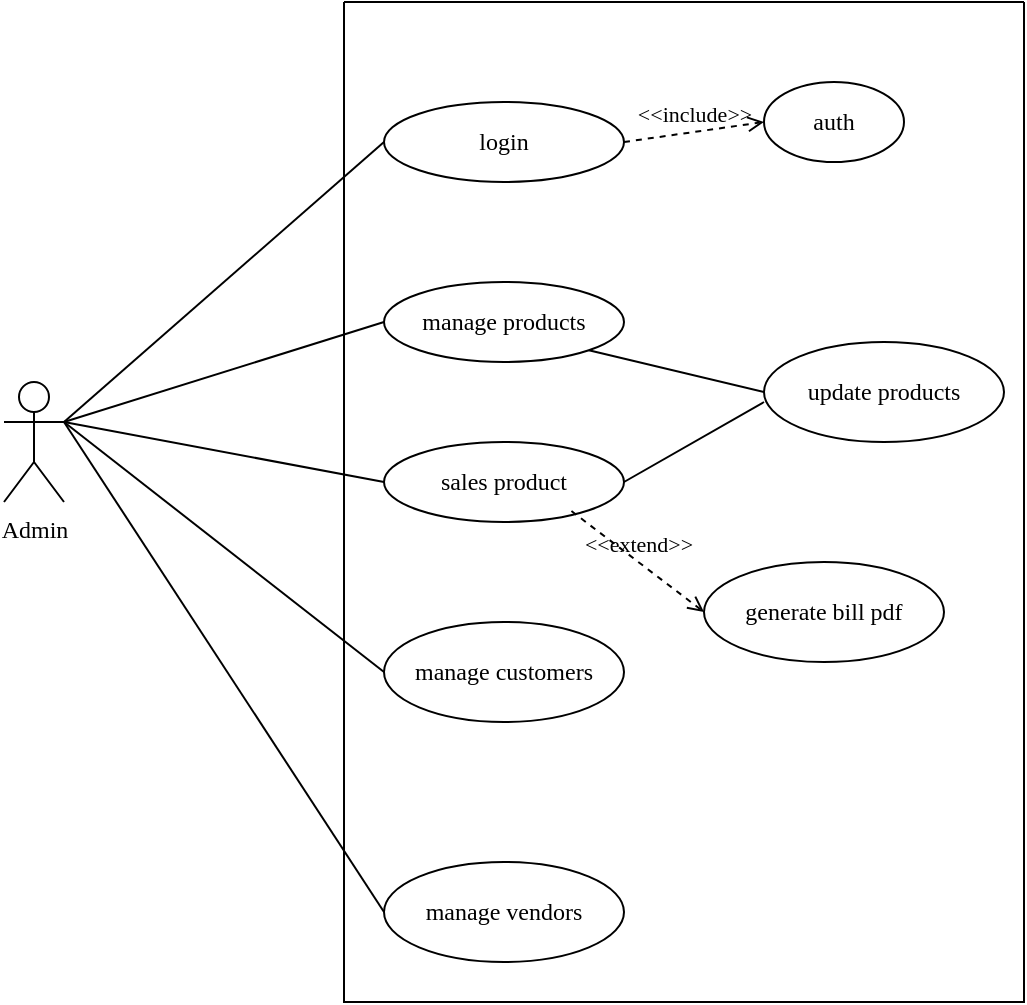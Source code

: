 <mxfile version="27.1.1">
  <diagram name="Page-1" id="i0f7Tduj0NU9HGapby3v">
    <mxGraphModel grid="1" page="1" gridSize="10" guides="1" tooltips="1" connect="1" arrows="1" fold="1" pageScale="1" pageWidth="850" pageHeight="1100" math="0" shadow="0">
      <root>
        <mxCell id="0" />
        <mxCell id="1" parent="0" />
        <mxCell id="NSyZcT0MAuodeEQoMW4F-1" value="" style="swimlane;startSize=0;fontFamily=Times New Roman;" vertex="1" parent="1">
          <mxGeometry x="320" y="200" width="340" height="500" as="geometry" />
        </mxCell>
        <mxCell id="NSyZcT0MAuodeEQoMW4F-6" value="login" style="ellipse;whiteSpace=wrap;html=1;fontFamily=Times New Roman;" vertex="1" parent="NSyZcT0MAuodeEQoMW4F-1">
          <mxGeometry x="20" y="50" width="120" height="40" as="geometry" />
        </mxCell>
        <mxCell id="NSyZcT0MAuodeEQoMW4F-5" value="manage products" style="ellipse;whiteSpace=wrap;html=1;fontFamily=Times New Roman;" vertex="1" parent="NSyZcT0MAuodeEQoMW4F-1">
          <mxGeometry x="20" y="140" width="120" height="40" as="geometry" />
        </mxCell>
        <mxCell id="NSyZcT0MAuodeEQoMW4F-4" value="manage vendors" style="ellipse;whiteSpace=wrap;html=1;fontFamily=Times New Roman;" vertex="1" parent="NSyZcT0MAuodeEQoMW4F-1">
          <mxGeometry x="20" y="430" width="120" height="50" as="geometry" />
        </mxCell>
        <mxCell id="NSyZcT0MAuodeEQoMW4F-3" value="manage customers" style="ellipse;whiteSpace=wrap;html=1;fontFamily=Times New Roman;" vertex="1" parent="NSyZcT0MAuodeEQoMW4F-1">
          <mxGeometry x="20" y="310" width="120" height="50" as="geometry" />
        </mxCell>
        <mxCell id="NSyZcT0MAuodeEQoMW4F-2" value="sales product" style="ellipse;whiteSpace=wrap;html=1;fontFamily=Times New Roman;" vertex="1" parent="NSyZcT0MAuodeEQoMW4F-1">
          <mxGeometry x="20" y="220" width="120" height="40" as="geometry" />
        </mxCell>
        <mxCell id="NSyZcT0MAuodeEQoMW4F-11" value="generate bill pdf" style="ellipse;whiteSpace=wrap;html=1;fontFamily=Times New Roman;" vertex="1" parent="NSyZcT0MAuodeEQoMW4F-1">
          <mxGeometry x="180" y="280" width="120" height="50" as="geometry" />
        </mxCell>
        <mxCell id="NSyZcT0MAuodeEQoMW4F-10" value="update products" style="ellipse;whiteSpace=wrap;html=1;fontFamily=Times New Roman;" vertex="1" parent="NSyZcT0MAuodeEQoMW4F-1">
          <mxGeometry x="210" y="170" width="120" height="50" as="geometry" />
        </mxCell>
        <mxCell id="NSyZcT0MAuodeEQoMW4F-14" value="auth" style="ellipse;whiteSpace=wrap;html=1;fontFamily=Times New Roman;" vertex="1" parent="NSyZcT0MAuodeEQoMW4F-1">
          <mxGeometry x="210" y="40" width="70" height="40" as="geometry" />
        </mxCell>
        <mxCell id="NSyZcT0MAuodeEQoMW4F-15" value="&amp;lt;&amp;lt;include&amp;gt;&amp;gt;" style="html=1;verticalAlign=bottom;labelBackgroundColor=none;endArrow=open;endFill=0;dashed=1;rounded=0;exitX=1;exitY=0.5;exitDx=0;exitDy=0;entryX=0;entryY=0.5;entryDx=0;entryDy=0;fontFamily=Times New Roman;" edge="1" parent="NSyZcT0MAuodeEQoMW4F-1" source="NSyZcT0MAuodeEQoMW4F-6" target="NSyZcT0MAuodeEQoMW4F-14">
          <mxGeometry width="160" relative="1" as="geometry">
            <mxPoint x="130" y="130" as="sourcePoint" />
            <mxPoint x="290" y="130" as="targetPoint" />
          </mxGeometry>
        </mxCell>
        <mxCell id="NSyZcT0MAuodeEQoMW4F-18" value="" style="endArrow=none;html=1;rounded=0;entryX=0;entryY=0.5;entryDx=0;entryDy=0;exitX=1;exitY=1;exitDx=0;exitDy=0;fontFamily=Times New Roman;" edge="1" parent="NSyZcT0MAuodeEQoMW4F-1" source="NSyZcT0MAuodeEQoMW4F-5" target="NSyZcT0MAuodeEQoMW4F-10">
          <mxGeometry width="50" height="50" relative="1" as="geometry">
            <mxPoint x="140" y="180" as="sourcePoint" />
            <mxPoint x="190" y="130" as="targetPoint" />
          </mxGeometry>
        </mxCell>
        <mxCell id="NSyZcT0MAuodeEQoMW4F-17" value="" style="endArrow=none;html=1;rounded=0;exitX=1;exitY=0.5;exitDx=0;exitDy=0;fontFamily=Times New Roman;" edge="1" parent="NSyZcT0MAuodeEQoMW4F-1" source="NSyZcT0MAuodeEQoMW4F-2">
          <mxGeometry width="50" height="50" relative="1" as="geometry">
            <mxPoint x="200" y="160" as="sourcePoint" />
            <mxPoint x="210" y="200" as="targetPoint" />
          </mxGeometry>
        </mxCell>
        <mxCell id="NSyZcT0MAuodeEQoMW4F-25" value="&amp;lt;&amp;lt;extend&amp;gt;&amp;gt;" style="html=1;verticalAlign=bottom;labelBackgroundColor=none;endArrow=open;endFill=0;dashed=1;rounded=0;entryX=0;entryY=0.5;entryDx=0;entryDy=0;exitX=0.781;exitY=0.863;exitDx=0;exitDy=0;exitPerimeter=0;fontFamily=Times New Roman;" edge="1" parent="NSyZcT0MAuodeEQoMW4F-1" source="NSyZcT0MAuodeEQoMW4F-2" target="NSyZcT0MAuodeEQoMW4F-11">
          <mxGeometry width="160" relative="1" as="geometry">
            <mxPoint x="90" y="260" as="sourcePoint" />
            <mxPoint x="250" y="260" as="targetPoint" />
          </mxGeometry>
        </mxCell>
        <mxCell id="NSyZcT0MAuodeEQoMW4F-7" value="Admin" style="shape=umlActor;verticalLabelPosition=bottom;verticalAlign=top;html=1;outlineConnect=0;fontFamily=Times New Roman;" vertex="1" parent="1">
          <mxGeometry x="150" y="390" width="30" height="60" as="geometry" />
        </mxCell>
        <mxCell id="NSyZcT0MAuodeEQoMW4F-16" value="" style="endArrow=none;html=1;rounded=0;exitX=1;exitY=0.333;exitDx=0;exitDy=0;exitPerimeter=0;entryX=0;entryY=0.5;entryDx=0;entryDy=0;fontFamily=Times New Roman;" edge="1" parent="1" source="NSyZcT0MAuodeEQoMW4F-7" target="NSyZcT0MAuodeEQoMW4F-2">
          <mxGeometry width="50" height="50" relative="1" as="geometry">
            <mxPoint x="250" y="500" as="sourcePoint" />
            <mxPoint x="300" y="450" as="targetPoint" />
          </mxGeometry>
        </mxCell>
        <mxCell id="NSyZcT0MAuodeEQoMW4F-19" value="" style="endArrow=none;html=1;rounded=0;entryX=0;entryY=0.5;entryDx=0;entryDy=0;fontFamily=Times New Roman;" edge="1" parent="1" target="NSyZcT0MAuodeEQoMW4F-5">
          <mxGeometry width="50" height="50" relative="1" as="geometry">
            <mxPoint x="180" y="410" as="sourcePoint" />
            <mxPoint x="510" y="330" as="targetPoint" />
          </mxGeometry>
        </mxCell>
        <mxCell id="NSyZcT0MAuodeEQoMW4F-20" value="" style="endArrow=none;html=1;rounded=0;exitX=1;exitY=0.333;exitDx=0;exitDy=0;exitPerimeter=0;entryX=0;entryY=0.5;entryDx=0;entryDy=0;fontFamily=Times New Roman;" edge="1" parent="1" source="NSyZcT0MAuodeEQoMW4F-7" target="NSyZcT0MAuodeEQoMW4F-6">
          <mxGeometry width="50" height="50" relative="1" as="geometry">
            <mxPoint x="460" y="380" as="sourcePoint" />
            <mxPoint x="510" y="330" as="targetPoint" />
          </mxGeometry>
        </mxCell>
        <mxCell id="NSyZcT0MAuodeEQoMW4F-22" value="" style="endArrow=none;html=1;rounded=0;entryX=0;entryY=0.5;entryDx=0;entryDy=0;fontFamily=Times New Roman;" edge="1" parent="1" target="NSyZcT0MAuodeEQoMW4F-3">
          <mxGeometry width="50" height="50" relative="1" as="geometry">
            <mxPoint x="180" y="410" as="sourcePoint" />
            <mxPoint x="510" y="440" as="targetPoint" />
          </mxGeometry>
        </mxCell>
        <mxCell id="NSyZcT0MAuodeEQoMW4F-24" value="" style="endArrow=none;html=1;rounded=0;entryX=0;entryY=0.5;entryDx=0;entryDy=0;exitX=1;exitY=0.333;exitDx=0;exitDy=0;exitPerimeter=0;fontFamily=Times New Roman;" edge="1" parent="1" source="NSyZcT0MAuodeEQoMW4F-7" target="NSyZcT0MAuodeEQoMW4F-4">
          <mxGeometry width="50" height="50" relative="1" as="geometry">
            <mxPoint x="190" y="410" as="sourcePoint" />
            <mxPoint x="510" y="440" as="targetPoint" />
          </mxGeometry>
        </mxCell>
      </root>
    </mxGraphModel>
  </diagram>
</mxfile>
